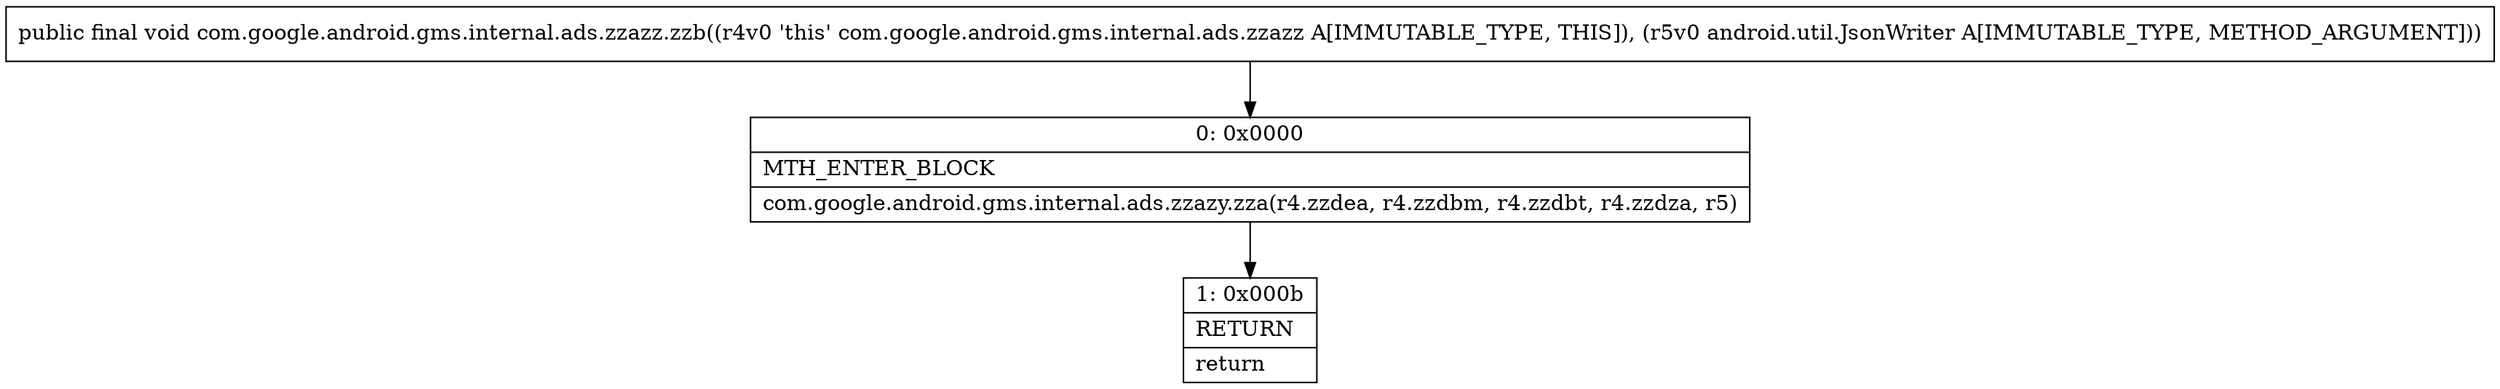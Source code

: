 digraph "CFG forcom.google.android.gms.internal.ads.zzazz.zzb(Landroid\/util\/JsonWriter;)V" {
Node_0 [shape=record,label="{0\:\ 0x0000|MTH_ENTER_BLOCK\l|com.google.android.gms.internal.ads.zzazy.zza(r4.zzdea, r4.zzdbm, r4.zzdbt, r4.zzdza, r5)\l}"];
Node_1 [shape=record,label="{1\:\ 0x000b|RETURN\l|return\l}"];
MethodNode[shape=record,label="{public final void com.google.android.gms.internal.ads.zzazz.zzb((r4v0 'this' com.google.android.gms.internal.ads.zzazz A[IMMUTABLE_TYPE, THIS]), (r5v0 android.util.JsonWriter A[IMMUTABLE_TYPE, METHOD_ARGUMENT])) }"];
MethodNode -> Node_0;
Node_0 -> Node_1;
}

